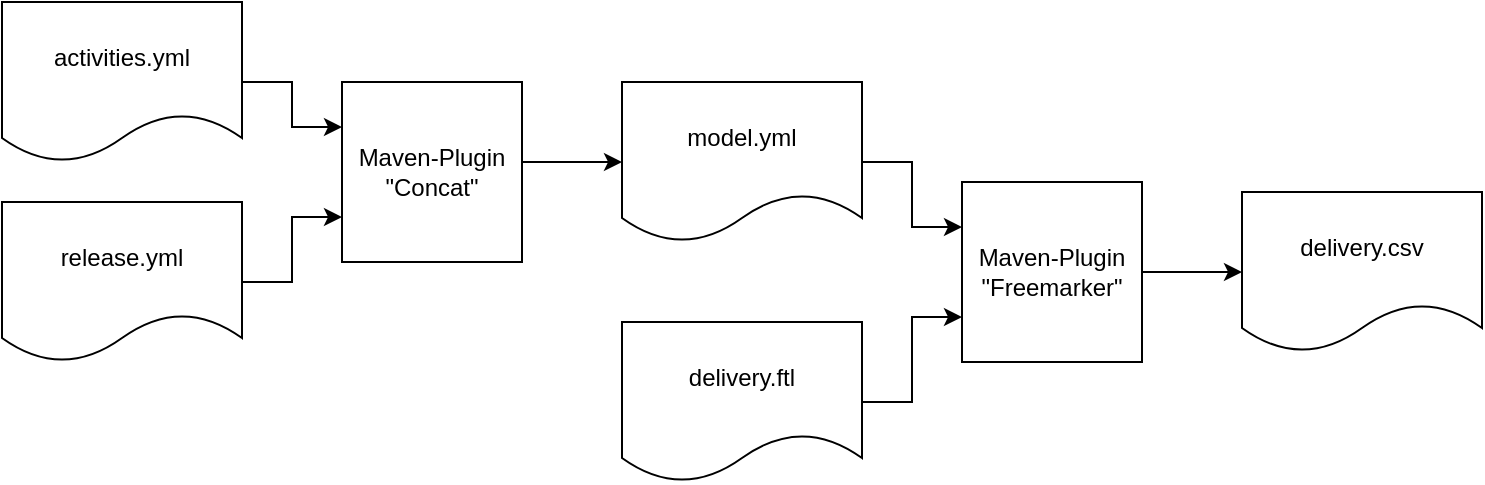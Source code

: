 <mxfile version="16.5.3" type="github">
  <diagram id="kmOO4K7gCfmuZEOy1T-Y" name="Page-1">
    <mxGraphModel dx="1422" dy="709" grid="1" gridSize="10" guides="1" tooltips="1" connect="1" arrows="1" fold="1" page="1" pageScale="1" pageWidth="827" pageHeight="1169" math="0" shadow="0">
      <root>
        <mxCell id="0" />
        <mxCell id="1" parent="0" />
        <mxCell id="HuoqXFGGEdhnXORCjlyn-1" value="activities.yml" style="shape=document;whiteSpace=wrap;html=1;boundedLbl=1;" vertex="1" parent="1">
          <mxGeometry x="30" y="40" width="120" height="80" as="geometry" />
        </mxCell>
        <mxCell id="HuoqXFGGEdhnXORCjlyn-2" value="release.yml" style="shape=document;whiteSpace=wrap;html=1;boundedLbl=1;" vertex="1" parent="1">
          <mxGeometry x="30" y="140" width="120" height="80" as="geometry" />
        </mxCell>
        <mxCell id="HuoqXFGGEdhnXORCjlyn-3" value="model.yml" style="shape=document;whiteSpace=wrap;html=1;boundedLbl=1;" vertex="1" parent="1">
          <mxGeometry x="340" y="80" width="120" height="80" as="geometry" />
        </mxCell>
        <mxCell id="HuoqXFGGEdhnXORCjlyn-4" value="&lt;div&gt;Maven-Plugin&lt;/div&gt;&lt;div&gt;&quot;Concat&quot;&lt;br&gt;&lt;/div&gt;" style="whiteSpace=wrap;html=1;aspect=fixed;" vertex="1" parent="1">
          <mxGeometry x="200" y="80" width="90" height="90" as="geometry" />
        </mxCell>
        <mxCell id="HuoqXFGGEdhnXORCjlyn-5" value="&lt;div&gt;Maven-Plugin&lt;/div&gt;&lt;div&gt;&quot;Freemarker&quot;&lt;br&gt;&lt;/div&gt;" style="whiteSpace=wrap;html=1;aspect=fixed;" vertex="1" parent="1">
          <mxGeometry x="510" y="130" width="90" height="90" as="geometry" />
        </mxCell>
        <mxCell id="HuoqXFGGEdhnXORCjlyn-6" value="delivery.csv" style="shape=document;whiteSpace=wrap;html=1;boundedLbl=1;" vertex="1" parent="1">
          <mxGeometry x="650" y="135" width="120" height="80" as="geometry" />
        </mxCell>
        <mxCell id="HuoqXFGGEdhnXORCjlyn-7" value="delivery.ftl" style="shape=document;whiteSpace=wrap;html=1;boundedLbl=1;" vertex="1" parent="1">
          <mxGeometry x="340" y="200" width="120" height="80" as="geometry" />
        </mxCell>
        <mxCell id="HuoqXFGGEdhnXORCjlyn-8" value="" style="endArrow=classic;html=1;rounded=0;exitX=1;exitY=0.5;exitDx=0;exitDy=0;edgeStyle=orthogonalEdgeStyle;entryX=0;entryY=0.25;entryDx=0;entryDy=0;" edge="1" parent="1" source="HuoqXFGGEdhnXORCjlyn-1" target="HuoqXFGGEdhnXORCjlyn-4">
          <mxGeometry width="50" height="50" relative="1" as="geometry">
            <mxPoint x="340" y="330" as="sourcePoint" />
            <mxPoint x="390" y="280" as="targetPoint" />
          </mxGeometry>
        </mxCell>
        <mxCell id="HuoqXFGGEdhnXORCjlyn-9" value="" style="endArrow=classic;html=1;rounded=0;exitX=1;exitY=0.5;exitDx=0;exitDy=0;edgeStyle=orthogonalEdgeStyle;entryX=0;entryY=0.75;entryDx=0;entryDy=0;" edge="1" parent="1" source="HuoqXFGGEdhnXORCjlyn-2" target="HuoqXFGGEdhnXORCjlyn-4">
          <mxGeometry width="50" height="50" relative="1" as="geometry">
            <mxPoint x="160" y="90" as="sourcePoint" />
            <mxPoint x="210" y="112.5" as="targetPoint" />
          </mxGeometry>
        </mxCell>
        <mxCell id="HuoqXFGGEdhnXORCjlyn-10" value="" style="endArrow=classic;html=1;rounded=0;exitX=1;exitY=0.444;exitDx=0;exitDy=0;edgeStyle=orthogonalEdgeStyle;entryX=0;entryY=0.5;entryDx=0;entryDy=0;exitPerimeter=0;" edge="1" parent="1" source="HuoqXFGGEdhnXORCjlyn-4" target="HuoqXFGGEdhnXORCjlyn-3">
          <mxGeometry width="50" height="50" relative="1" as="geometry">
            <mxPoint x="170" y="100" as="sourcePoint" />
            <mxPoint x="220" y="122.5" as="targetPoint" />
          </mxGeometry>
        </mxCell>
        <mxCell id="HuoqXFGGEdhnXORCjlyn-11" value="" style="endArrow=classic;html=1;rounded=0;exitX=1;exitY=0.5;exitDx=0;exitDy=0;edgeStyle=orthogonalEdgeStyle;entryX=0;entryY=0.25;entryDx=0;entryDy=0;" edge="1" parent="1" source="HuoqXFGGEdhnXORCjlyn-3" target="HuoqXFGGEdhnXORCjlyn-5">
          <mxGeometry width="50" height="50" relative="1" as="geometry">
            <mxPoint x="180" y="110" as="sourcePoint" />
            <mxPoint x="230" y="132.5" as="targetPoint" />
          </mxGeometry>
        </mxCell>
        <mxCell id="HuoqXFGGEdhnXORCjlyn-12" value="" style="endArrow=classic;html=1;rounded=0;exitX=1;exitY=0.5;exitDx=0;exitDy=0;edgeStyle=orthogonalEdgeStyle;entryX=0;entryY=0.75;entryDx=0;entryDy=0;" edge="1" parent="1" source="HuoqXFGGEdhnXORCjlyn-7" target="HuoqXFGGEdhnXORCjlyn-5">
          <mxGeometry width="50" height="50" relative="1" as="geometry">
            <mxPoint x="190" y="120" as="sourcePoint" />
            <mxPoint x="240" y="142.5" as="targetPoint" />
          </mxGeometry>
        </mxCell>
        <mxCell id="HuoqXFGGEdhnXORCjlyn-14" value="" style="endArrow=classic;html=1;rounded=0;exitX=1;exitY=0.5;exitDx=0;exitDy=0;edgeStyle=orthogonalEdgeStyle;entryX=0;entryY=0.5;entryDx=0;entryDy=0;" edge="1" parent="1" source="HuoqXFGGEdhnXORCjlyn-5" target="HuoqXFGGEdhnXORCjlyn-6">
          <mxGeometry width="50" height="50" relative="1" as="geometry">
            <mxPoint x="200" y="130" as="sourcePoint" />
            <mxPoint x="250" y="152.5" as="targetPoint" />
          </mxGeometry>
        </mxCell>
      </root>
    </mxGraphModel>
  </diagram>
</mxfile>
